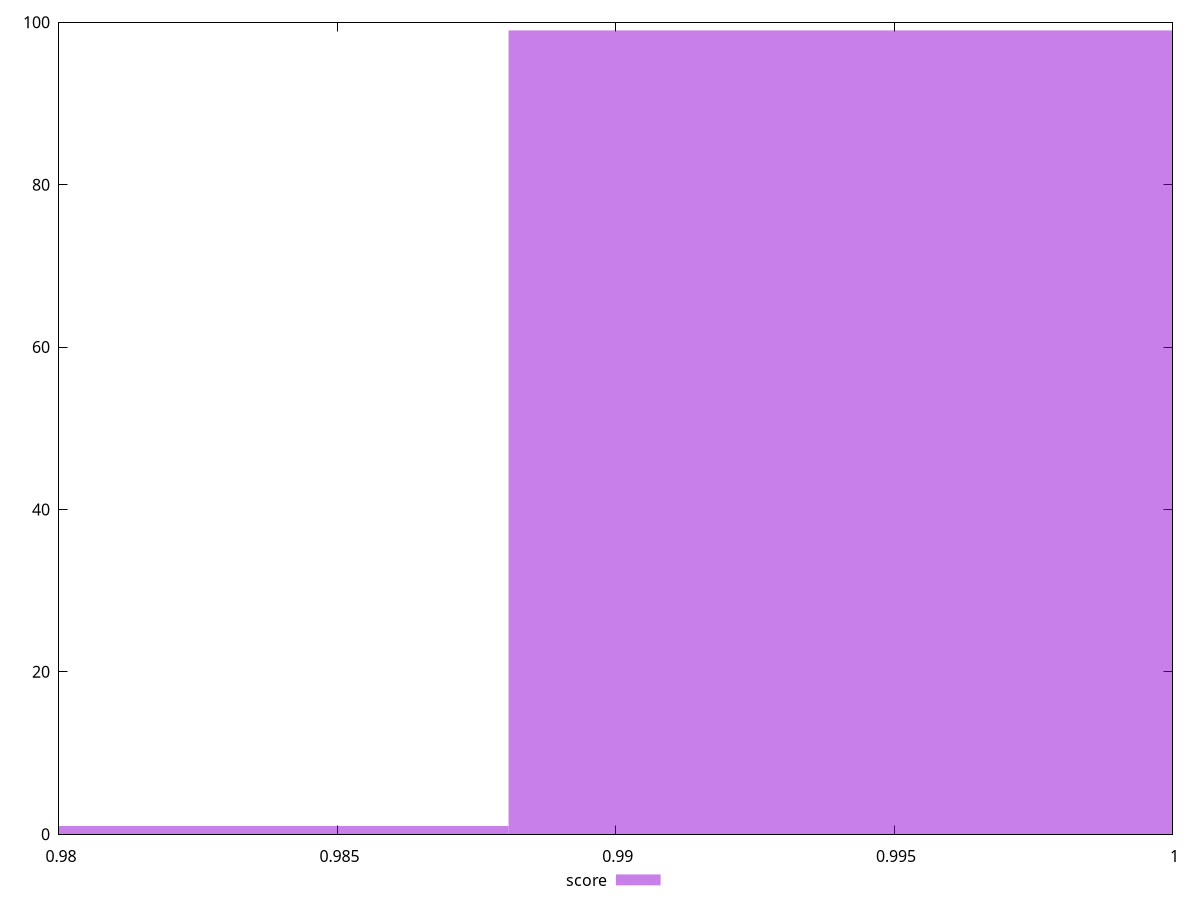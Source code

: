 reset

$score <<EOF
0.9820128592923364 1
0.9941364748391553 99
EOF

set key outside below
set boxwidth 0.012123615546818968
set xrange [0.98:1]
set yrange [0:100]
set trange [0:100]
set style fill transparent solid 0.5 noborder
set terminal svg size 640, 490 enhanced background rgb 'white'
set output "report_00018_2021-02-10T15-25-16.877Z/speed-index/samples/pages+cached+noadtech/score/histogram.svg"

plot $score title "score" with boxes

reset
